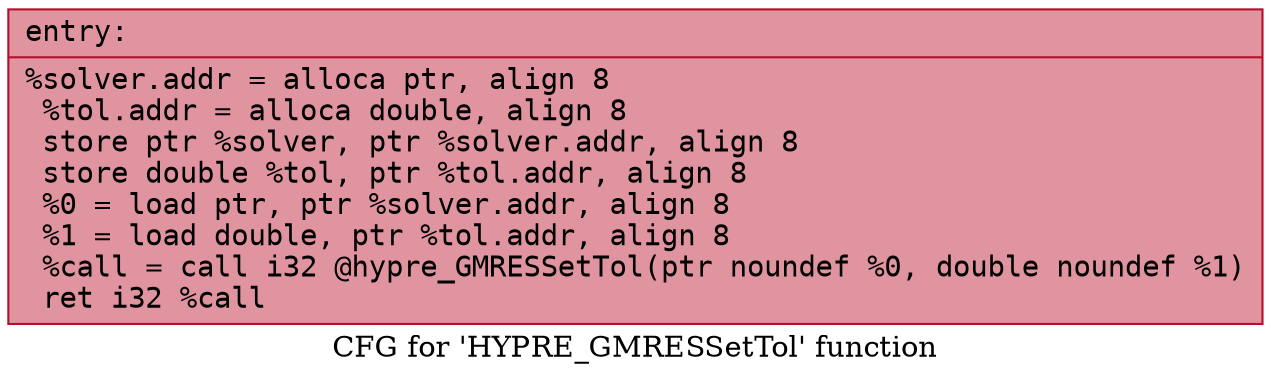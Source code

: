 digraph "CFG for 'HYPRE_GMRESSetTol' function" {
	label="CFG for 'HYPRE_GMRESSetTol' function";

	Node0x561d3dbe6880 [shape=record,color="#b70d28ff", style=filled, fillcolor="#b70d2870" fontname="Courier",label="{entry:\l|  %solver.addr = alloca ptr, align 8\l  %tol.addr = alloca double, align 8\l  store ptr %solver, ptr %solver.addr, align 8\l  store double %tol, ptr %tol.addr, align 8\l  %0 = load ptr, ptr %solver.addr, align 8\l  %1 = load double, ptr %tol.addr, align 8\l  %call = call i32 @hypre_GMRESSetTol(ptr noundef %0, double noundef %1)\l  ret i32 %call\l}"];
}
